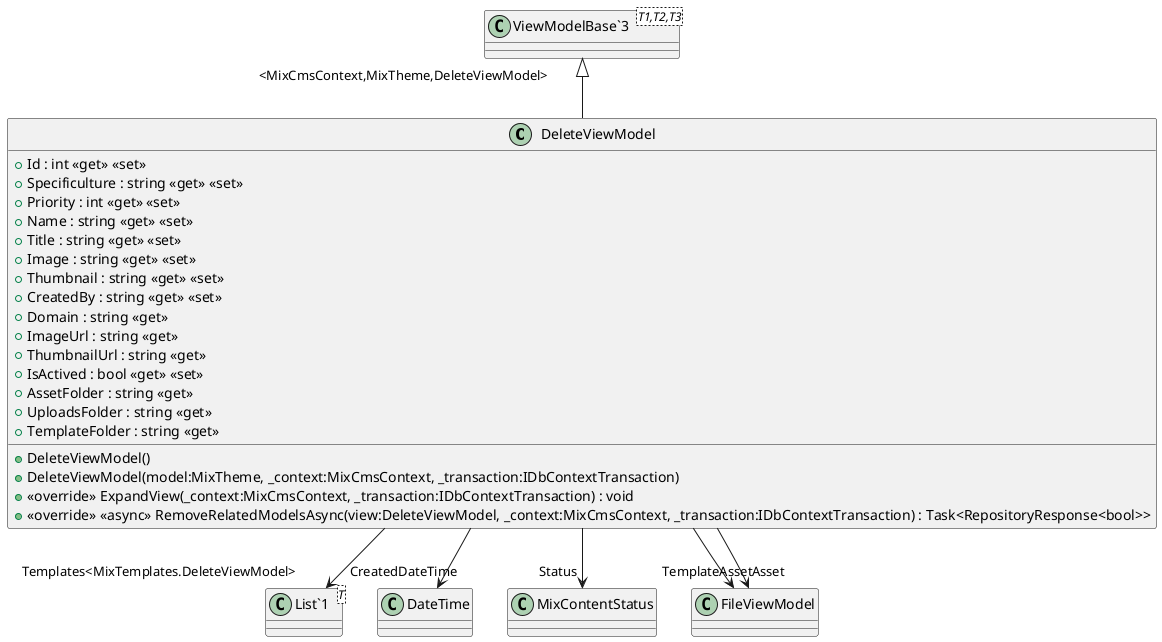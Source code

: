 @startuml
class DeleteViewModel {
    + Id : int <<get>> <<set>>
    + Specificulture : string <<get>> <<set>>
    + Priority : int <<get>> <<set>>
    + Name : string <<get>> <<set>>
    + Title : string <<get>> <<set>>
    + Image : string <<get>> <<set>>
    + Thumbnail : string <<get>> <<set>>
    + CreatedBy : string <<get>> <<set>>
    + Domain : string <<get>>
    + ImageUrl : string <<get>>
    + ThumbnailUrl : string <<get>>
    + IsActived : bool <<get>> <<set>>
    + AssetFolder : string <<get>>
    + UploadsFolder : string <<get>>
    + TemplateFolder : string <<get>>
    + DeleteViewModel()
    + DeleteViewModel(model:MixTheme, _context:MixCmsContext, _transaction:IDbContextTransaction)
    + <<override>> ExpandView(_context:MixCmsContext, _transaction:IDbContextTransaction) : void
    + <<override>> <<async>> RemoveRelatedModelsAsync(view:DeleteViewModel, _context:MixCmsContext, _transaction:IDbContextTransaction) : Task<RepositoryResponse<bool>>
}
class "ViewModelBase`3"<T1,T2,T3> {
}
class "List`1"<T> {
}
"ViewModelBase`3" "<MixCmsContext,MixTheme,DeleteViewModel>" <|-- DeleteViewModel
DeleteViewModel --> "CreatedDateTime" DateTime
DeleteViewModel --> "Status" MixContentStatus
DeleteViewModel --> "TemplateAsset" FileViewModel
DeleteViewModel --> "Asset" FileViewModel
DeleteViewModel --> "Templates<MixTemplates.DeleteViewModel>" "List`1"
@enduml
